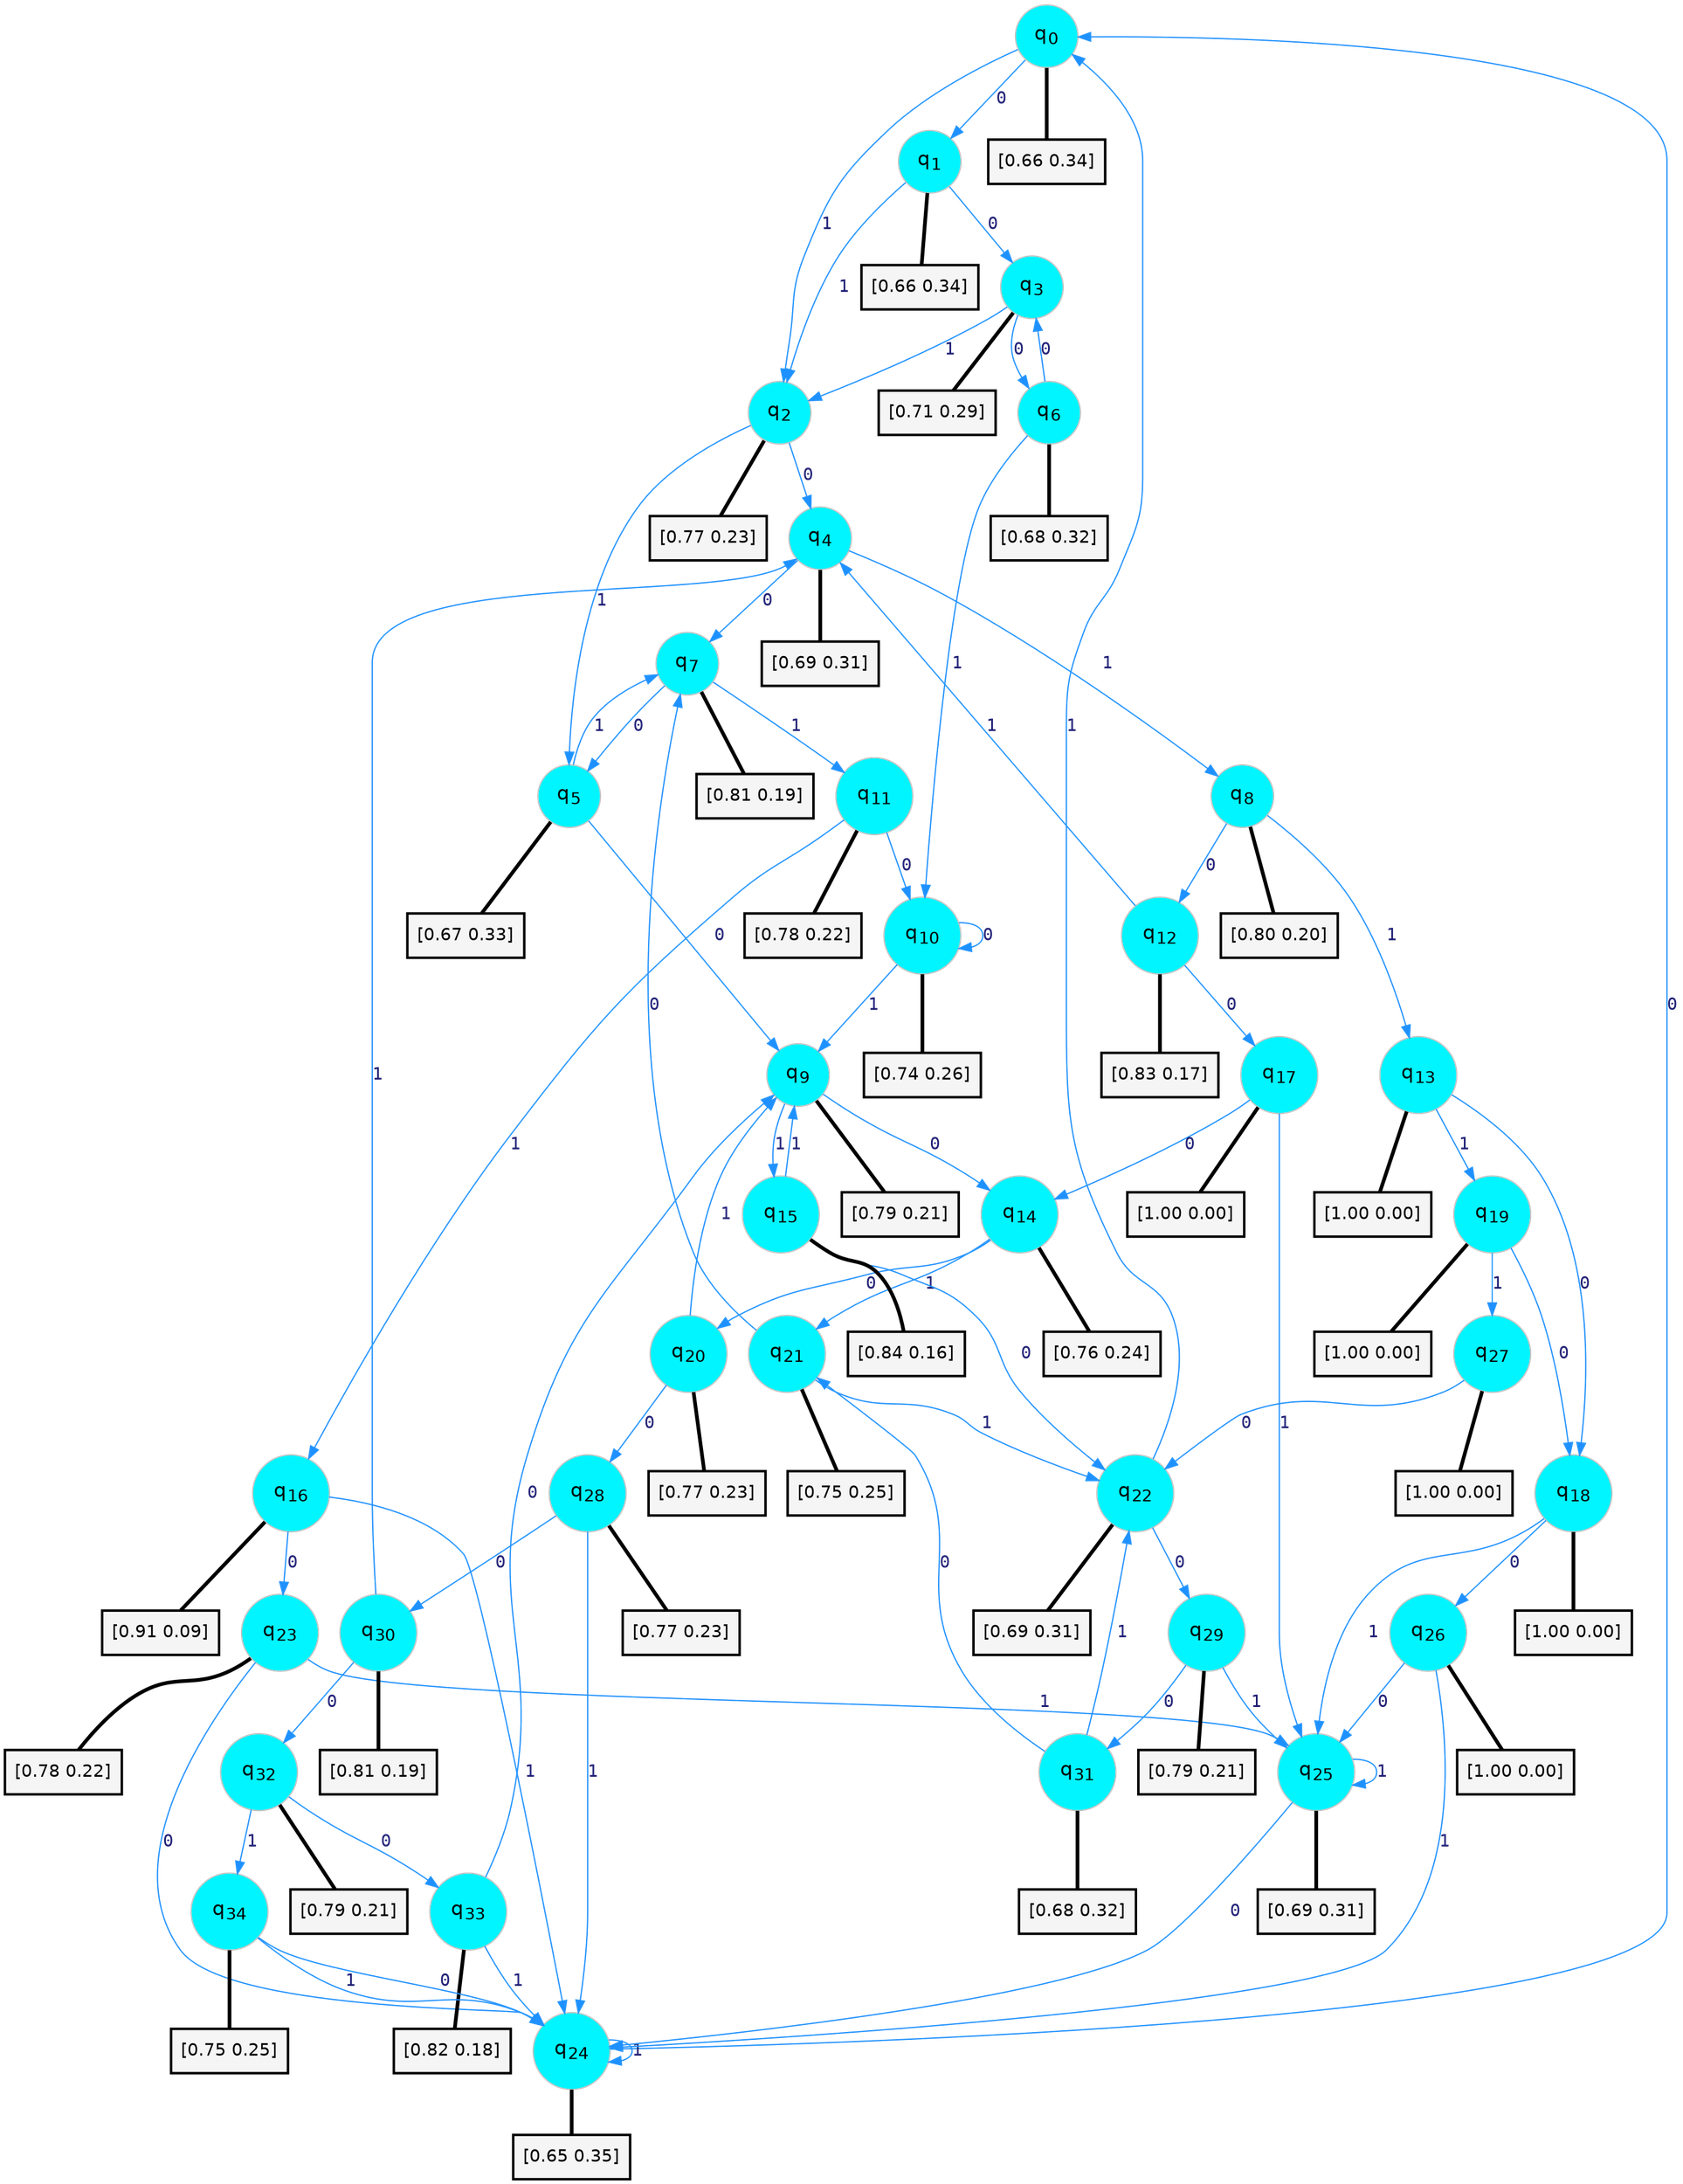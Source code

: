 digraph G {
graph [
bgcolor=transparent, dpi=300, rankdir=TD, size="40,25"];
node [
color=gray, fillcolor=turquoise1, fontcolor=black, fontname=Helvetica, fontsize=16, fontweight=bold, shape=circle, style=filled];
edge [
arrowsize=1, color=dodgerblue1, fontcolor=midnightblue, fontname=courier, fontweight=bold, penwidth=1, style=solid, weight=20];
0[label=<q<SUB>0</SUB>>];
1[label=<q<SUB>1</SUB>>];
2[label=<q<SUB>2</SUB>>];
3[label=<q<SUB>3</SUB>>];
4[label=<q<SUB>4</SUB>>];
5[label=<q<SUB>5</SUB>>];
6[label=<q<SUB>6</SUB>>];
7[label=<q<SUB>7</SUB>>];
8[label=<q<SUB>8</SUB>>];
9[label=<q<SUB>9</SUB>>];
10[label=<q<SUB>10</SUB>>];
11[label=<q<SUB>11</SUB>>];
12[label=<q<SUB>12</SUB>>];
13[label=<q<SUB>13</SUB>>];
14[label=<q<SUB>14</SUB>>];
15[label=<q<SUB>15</SUB>>];
16[label=<q<SUB>16</SUB>>];
17[label=<q<SUB>17</SUB>>];
18[label=<q<SUB>18</SUB>>];
19[label=<q<SUB>19</SUB>>];
20[label=<q<SUB>20</SUB>>];
21[label=<q<SUB>21</SUB>>];
22[label=<q<SUB>22</SUB>>];
23[label=<q<SUB>23</SUB>>];
24[label=<q<SUB>24</SUB>>];
25[label=<q<SUB>25</SUB>>];
26[label=<q<SUB>26</SUB>>];
27[label=<q<SUB>27</SUB>>];
28[label=<q<SUB>28</SUB>>];
29[label=<q<SUB>29</SUB>>];
30[label=<q<SUB>30</SUB>>];
31[label=<q<SUB>31</SUB>>];
32[label=<q<SUB>32</SUB>>];
33[label=<q<SUB>33</SUB>>];
34[label=<q<SUB>34</SUB>>];
35[label="[0.66 0.34]", shape=box,fontcolor=black, fontname=Helvetica, fontsize=14, penwidth=2, fillcolor=whitesmoke,color=black];
36[label="[0.66 0.34]", shape=box,fontcolor=black, fontname=Helvetica, fontsize=14, penwidth=2, fillcolor=whitesmoke,color=black];
37[label="[0.77 0.23]", shape=box,fontcolor=black, fontname=Helvetica, fontsize=14, penwidth=2, fillcolor=whitesmoke,color=black];
38[label="[0.71 0.29]", shape=box,fontcolor=black, fontname=Helvetica, fontsize=14, penwidth=2, fillcolor=whitesmoke,color=black];
39[label="[0.69 0.31]", shape=box,fontcolor=black, fontname=Helvetica, fontsize=14, penwidth=2, fillcolor=whitesmoke,color=black];
40[label="[0.67 0.33]", shape=box,fontcolor=black, fontname=Helvetica, fontsize=14, penwidth=2, fillcolor=whitesmoke,color=black];
41[label="[0.68 0.32]", shape=box,fontcolor=black, fontname=Helvetica, fontsize=14, penwidth=2, fillcolor=whitesmoke,color=black];
42[label="[0.81 0.19]", shape=box,fontcolor=black, fontname=Helvetica, fontsize=14, penwidth=2, fillcolor=whitesmoke,color=black];
43[label="[0.80 0.20]", shape=box,fontcolor=black, fontname=Helvetica, fontsize=14, penwidth=2, fillcolor=whitesmoke,color=black];
44[label="[0.79 0.21]", shape=box,fontcolor=black, fontname=Helvetica, fontsize=14, penwidth=2, fillcolor=whitesmoke,color=black];
45[label="[0.74 0.26]", shape=box,fontcolor=black, fontname=Helvetica, fontsize=14, penwidth=2, fillcolor=whitesmoke,color=black];
46[label="[0.78 0.22]", shape=box,fontcolor=black, fontname=Helvetica, fontsize=14, penwidth=2, fillcolor=whitesmoke,color=black];
47[label="[0.83 0.17]", shape=box,fontcolor=black, fontname=Helvetica, fontsize=14, penwidth=2, fillcolor=whitesmoke,color=black];
48[label="[1.00 0.00]", shape=box,fontcolor=black, fontname=Helvetica, fontsize=14, penwidth=2, fillcolor=whitesmoke,color=black];
49[label="[0.76 0.24]", shape=box,fontcolor=black, fontname=Helvetica, fontsize=14, penwidth=2, fillcolor=whitesmoke,color=black];
50[label="[0.84 0.16]", shape=box,fontcolor=black, fontname=Helvetica, fontsize=14, penwidth=2, fillcolor=whitesmoke,color=black];
51[label="[0.91 0.09]", shape=box,fontcolor=black, fontname=Helvetica, fontsize=14, penwidth=2, fillcolor=whitesmoke,color=black];
52[label="[1.00 0.00]", shape=box,fontcolor=black, fontname=Helvetica, fontsize=14, penwidth=2, fillcolor=whitesmoke,color=black];
53[label="[1.00 0.00]", shape=box,fontcolor=black, fontname=Helvetica, fontsize=14, penwidth=2, fillcolor=whitesmoke,color=black];
54[label="[1.00 0.00]", shape=box,fontcolor=black, fontname=Helvetica, fontsize=14, penwidth=2, fillcolor=whitesmoke,color=black];
55[label="[0.77 0.23]", shape=box,fontcolor=black, fontname=Helvetica, fontsize=14, penwidth=2, fillcolor=whitesmoke,color=black];
56[label="[0.75 0.25]", shape=box,fontcolor=black, fontname=Helvetica, fontsize=14, penwidth=2, fillcolor=whitesmoke,color=black];
57[label="[0.69 0.31]", shape=box,fontcolor=black, fontname=Helvetica, fontsize=14, penwidth=2, fillcolor=whitesmoke,color=black];
58[label="[0.78 0.22]", shape=box,fontcolor=black, fontname=Helvetica, fontsize=14, penwidth=2, fillcolor=whitesmoke,color=black];
59[label="[0.65 0.35]", shape=box,fontcolor=black, fontname=Helvetica, fontsize=14, penwidth=2, fillcolor=whitesmoke,color=black];
60[label="[0.69 0.31]", shape=box,fontcolor=black, fontname=Helvetica, fontsize=14, penwidth=2, fillcolor=whitesmoke,color=black];
61[label="[1.00 0.00]", shape=box,fontcolor=black, fontname=Helvetica, fontsize=14, penwidth=2, fillcolor=whitesmoke,color=black];
62[label="[1.00 0.00]", shape=box,fontcolor=black, fontname=Helvetica, fontsize=14, penwidth=2, fillcolor=whitesmoke,color=black];
63[label="[0.77 0.23]", shape=box,fontcolor=black, fontname=Helvetica, fontsize=14, penwidth=2, fillcolor=whitesmoke,color=black];
64[label="[0.79 0.21]", shape=box,fontcolor=black, fontname=Helvetica, fontsize=14, penwidth=2, fillcolor=whitesmoke,color=black];
65[label="[0.81 0.19]", shape=box,fontcolor=black, fontname=Helvetica, fontsize=14, penwidth=2, fillcolor=whitesmoke,color=black];
66[label="[0.68 0.32]", shape=box,fontcolor=black, fontname=Helvetica, fontsize=14, penwidth=2, fillcolor=whitesmoke,color=black];
67[label="[0.79 0.21]", shape=box,fontcolor=black, fontname=Helvetica, fontsize=14, penwidth=2, fillcolor=whitesmoke,color=black];
68[label="[0.82 0.18]", shape=box,fontcolor=black, fontname=Helvetica, fontsize=14, penwidth=2, fillcolor=whitesmoke,color=black];
69[label="[0.75 0.25]", shape=box,fontcolor=black, fontname=Helvetica, fontsize=14, penwidth=2, fillcolor=whitesmoke,color=black];
0->1 [label=0];
0->2 [label=1];
0->35 [arrowhead=none, penwidth=3,color=black];
1->3 [label=0];
1->2 [label=1];
1->36 [arrowhead=none, penwidth=3,color=black];
2->4 [label=0];
2->5 [label=1];
2->37 [arrowhead=none, penwidth=3,color=black];
3->6 [label=0];
3->2 [label=1];
3->38 [arrowhead=none, penwidth=3,color=black];
4->7 [label=0];
4->8 [label=1];
4->39 [arrowhead=none, penwidth=3,color=black];
5->9 [label=0];
5->7 [label=1];
5->40 [arrowhead=none, penwidth=3,color=black];
6->3 [label=0];
6->10 [label=1];
6->41 [arrowhead=none, penwidth=3,color=black];
7->5 [label=0];
7->11 [label=1];
7->42 [arrowhead=none, penwidth=3,color=black];
8->12 [label=0];
8->13 [label=1];
8->43 [arrowhead=none, penwidth=3,color=black];
9->14 [label=0];
9->15 [label=1];
9->44 [arrowhead=none, penwidth=3,color=black];
10->10 [label=0];
10->9 [label=1];
10->45 [arrowhead=none, penwidth=3,color=black];
11->10 [label=0];
11->16 [label=1];
11->46 [arrowhead=none, penwidth=3,color=black];
12->17 [label=0];
12->4 [label=1];
12->47 [arrowhead=none, penwidth=3,color=black];
13->18 [label=0];
13->19 [label=1];
13->48 [arrowhead=none, penwidth=3,color=black];
14->20 [label=0];
14->21 [label=1];
14->49 [arrowhead=none, penwidth=3,color=black];
15->22 [label=0];
15->9 [label=1];
15->50 [arrowhead=none, penwidth=3,color=black];
16->23 [label=0];
16->24 [label=1];
16->51 [arrowhead=none, penwidth=3,color=black];
17->14 [label=0];
17->25 [label=1];
17->52 [arrowhead=none, penwidth=3,color=black];
18->26 [label=0];
18->25 [label=1];
18->53 [arrowhead=none, penwidth=3,color=black];
19->18 [label=0];
19->27 [label=1];
19->54 [arrowhead=none, penwidth=3,color=black];
20->28 [label=0];
20->9 [label=1];
20->55 [arrowhead=none, penwidth=3,color=black];
21->7 [label=0];
21->22 [label=1];
21->56 [arrowhead=none, penwidth=3,color=black];
22->29 [label=0];
22->0 [label=1];
22->57 [arrowhead=none, penwidth=3,color=black];
23->24 [label=0];
23->25 [label=1];
23->58 [arrowhead=none, penwidth=3,color=black];
24->0 [label=0];
24->24 [label=1];
24->59 [arrowhead=none, penwidth=3,color=black];
25->24 [label=0];
25->25 [label=1];
25->60 [arrowhead=none, penwidth=3,color=black];
26->25 [label=0];
26->24 [label=1];
26->61 [arrowhead=none, penwidth=3,color=black];
27->22 [label=0];
27->62 [arrowhead=none, penwidth=3,color=black];
28->30 [label=0];
28->24 [label=1];
28->63 [arrowhead=none, penwidth=3,color=black];
29->31 [label=0];
29->25 [label=1];
29->64 [arrowhead=none, penwidth=3,color=black];
30->32 [label=0];
30->4 [label=1];
30->65 [arrowhead=none, penwidth=3,color=black];
31->21 [label=0];
31->22 [label=1];
31->66 [arrowhead=none, penwidth=3,color=black];
32->33 [label=0];
32->34 [label=1];
32->67 [arrowhead=none, penwidth=3,color=black];
33->9 [label=0];
33->24 [label=1];
33->68 [arrowhead=none, penwidth=3,color=black];
34->24 [label=0];
34->24 [label=1];
34->69 [arrowhead=none, penwidth=3,color=black];
}
